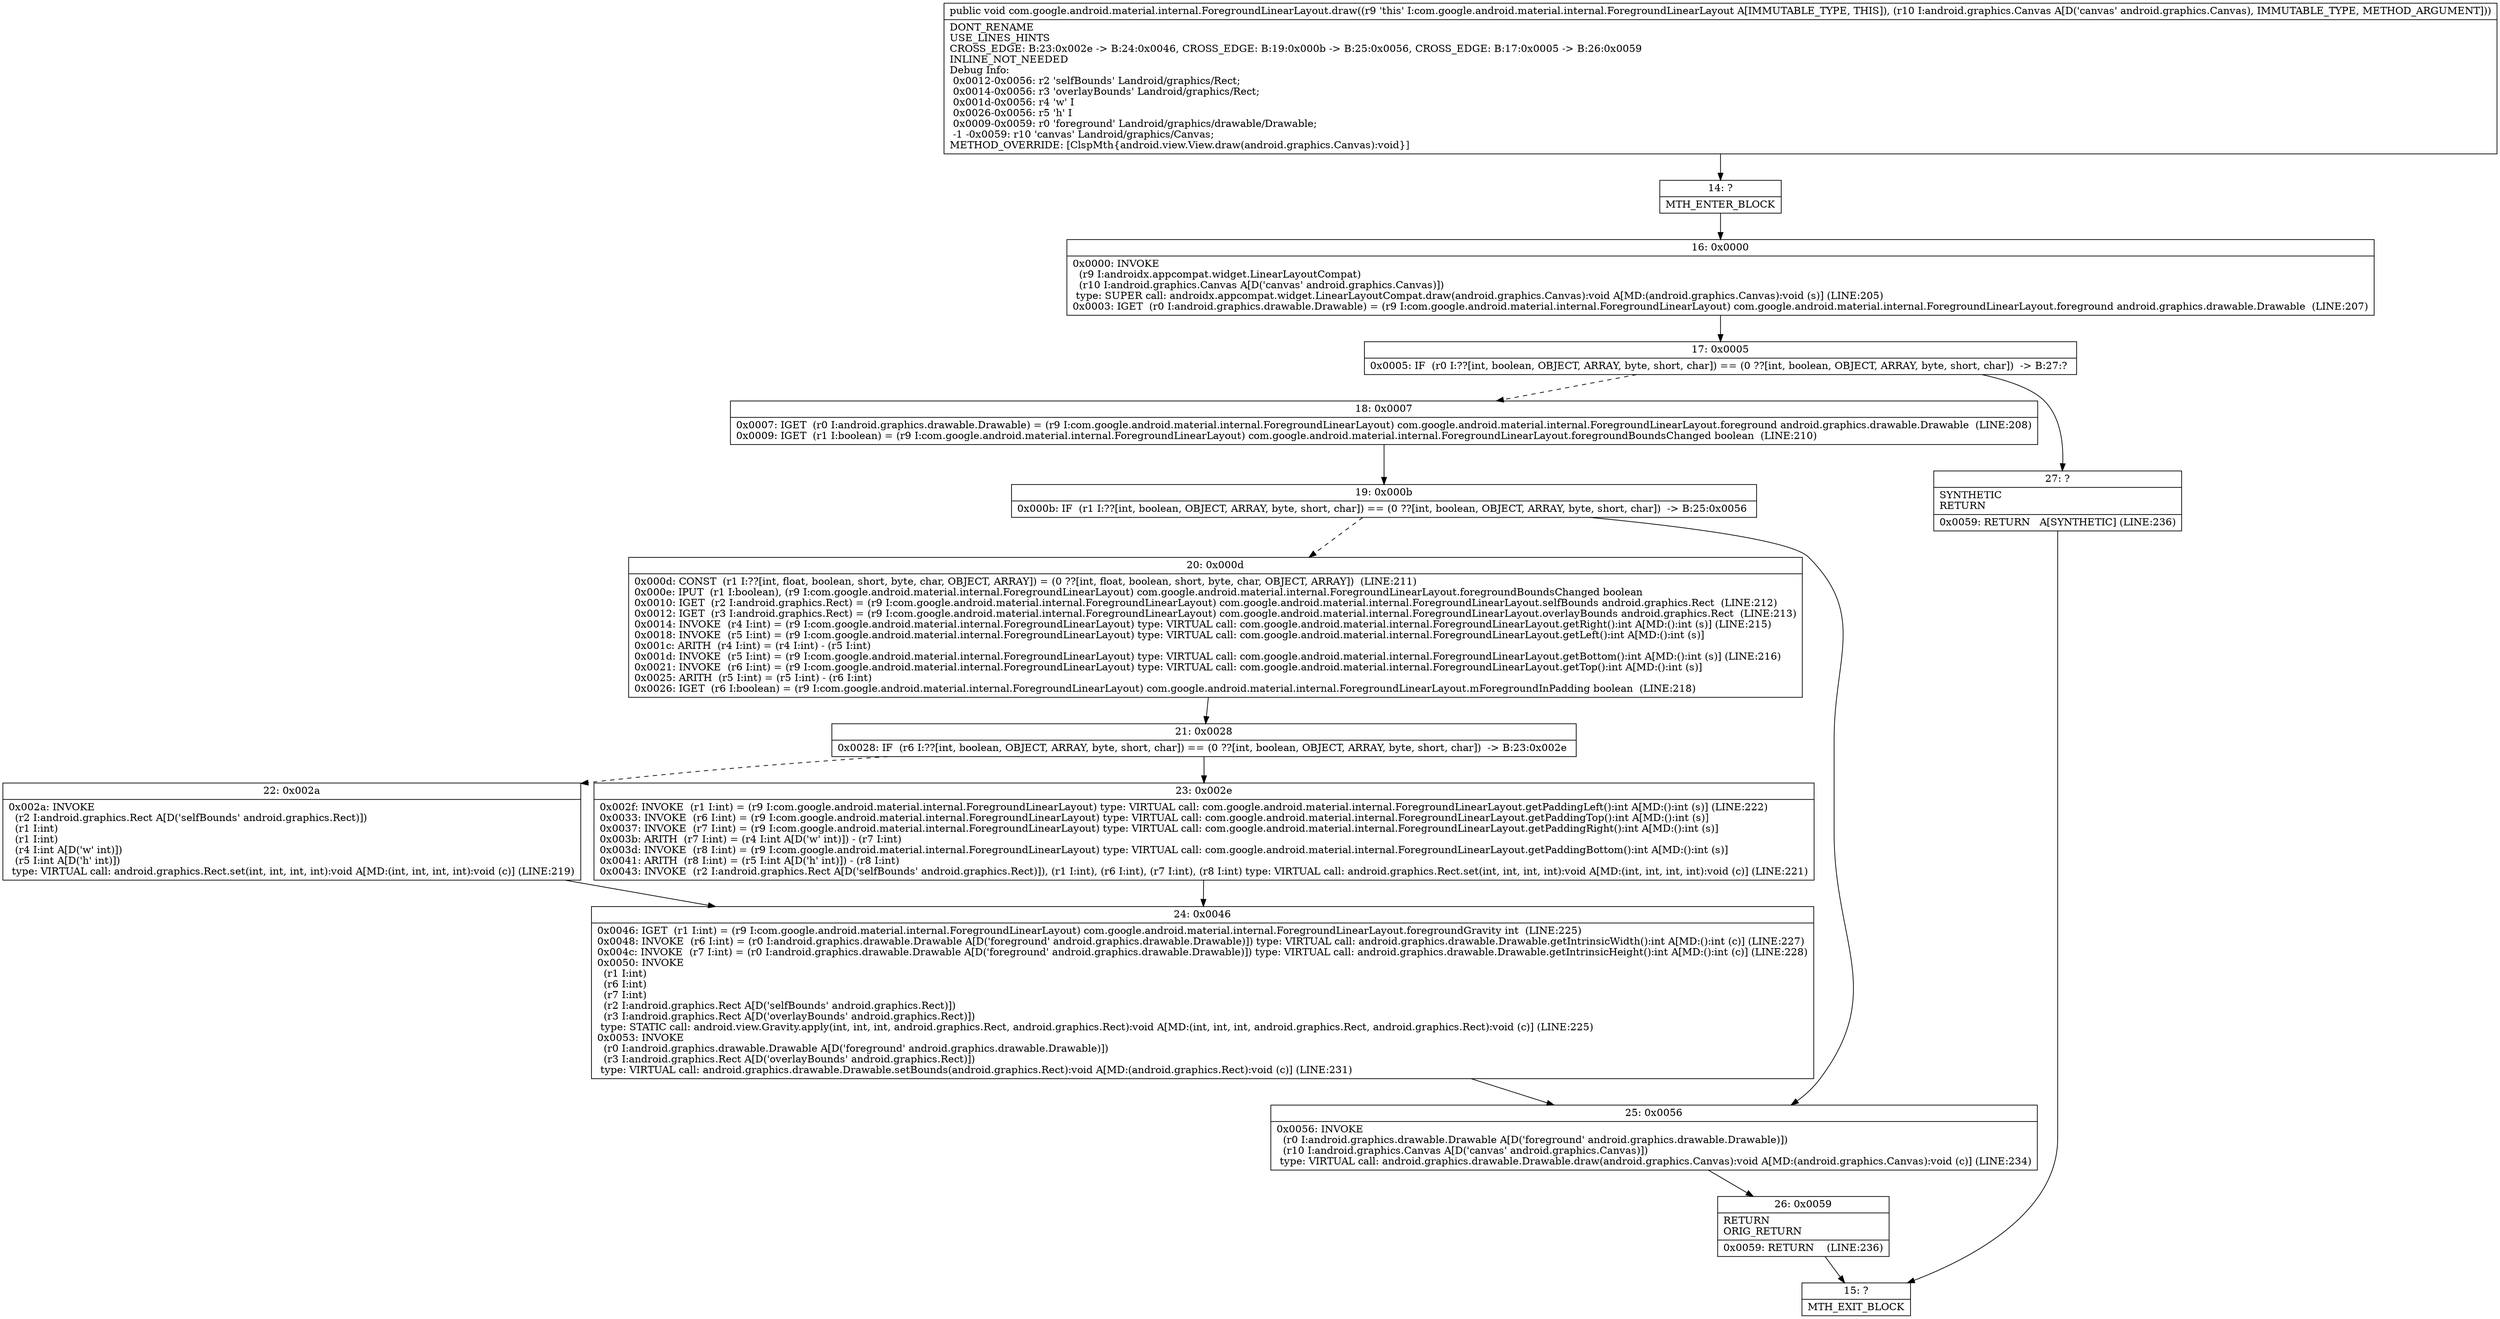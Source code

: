 digraph "CFG forcom.google.android.material.internal.ForegroundLinearLayout.draw(Landroid\/graphics\/Canvas;)V" {
Node_14 [shape=record,label="{14\:\ ?|MTH_ENTER_BLOCK\l}"];
Node_16 [shape=record,label="{16\:\ 0x0000|0x0000: INVOKE  \l  (r9 I:androidx.appcompat.widget.LinearLayoutCompat)\l  (r10 I:android.graphics.Canvas A[D('canvas' android.graphics.Canvas)])\l type: SUPER call: androidx.appcompat.widget.LinearLayoutCompat.draw(android.graphics.Canvas):void A[MD:(android.graphics.Canvas):void (s)] (LINE:205)\l0x0003: IGET  (r0 I:android.graphics.drawable.Drawable) = (r9 I:com.google.android.material.internal.ForegroundLinearLayout) com.google.android.material.internal.ForegroundLinearLayout.foreground android.graphics.drawable.Drawable  (LINE:207)\l}"];
Node_17 [shape=record,label="{17\:\ 0x0005|0x0005: IF  (r0 I:??[int, boolean, OBJECT, ARRAY, byte, short, char]) == (0 ??[int, boolean, OBJECT, ARRAY, byte, short, char])  \-\> B:27:? \l}"];
Node_18 [shape=record,label="{18\:\ 0x0007|0x0007: IGET  (r0 I:android.graphics.drawable.Drawable) = (r9 I:com.google.android.material.internal.ForegroundLinearLayout) com.google.android.material.internal.ForegroundLinearLayout.foreground android.graphics.drawable.Drawable  (LINE:208)\l0x0009: IGET  (r1 I:boolean) = (r9 I:com.google.android.material.internal.ForegroundLinearLayout) com.google.android.material.internal.ForegroundLinearLayout.foregroundBoundsChanged boolean  (LINE:210)\l}"];
Node_19 [shape=record,label="{19\:\ 0x000b|0x000b: IF  (r1 I:??[int, boolean, OBJECT, ARRAY, byte, short, char]) == (0 ??[int, boolean, OBJECT, ARRAY, byte, short, char])  \-\> B:25:0x0056 \l}"];
Node_20 [shape=record,label="{20\:\ 0x000d|0x000d: CONST  (r1 I:??[int, float, boolean, short, byte, char, OBJECT, ARRAY]) = (0 ??[int, float, boolean, short, byte, char, OBJECT, ARRAY])  (LINE:211)\l0x000e: IPUT  (r1 I:boolean), (r9 I:com.google.android.material.internal.ForegroundLinearLayout) com.google.android.material.internal.ForegroundLinearLayout.foregroundBoundsChanged boolean \l0x0010: IGET  (r2 I:android.graphics.Rect) = (r9 I:com.google.android.material.internal.ForegroundLinearLayout) com.google.android.material.internal.ForegroundLinearLayout.selfBounds android.graphics.Rect  (LINE:212)\l0x0012: IGET  (r3 I:android.graphics.Rect) = (r9 I:com.google.android.material.internal.ForegroundLinearLayout) com.google.android.material.internal.ForegroundLinearLayout.overlayBounds android.graphics.Rect  (LINE:213)\l0x0014: INVOKE  (r4 I:int) = (r9 I:com.google.android.material.internal.ForegroundLinearLayout) type: VIRTUAL call: com.google.android.material.internal.ForegroundLinearLayout.getRight():int A[MD:():int (s)] (LINE:215)\l0x0018: INVOKE  (r5 I:int) = (r9 I:com.google.android.material.internal.ForegroundLinearLayout) type: VIRTUAL call: com.google.android.material.internal.ForegroundLinearLayout.getLeft():int A[MD:():int (s)]\l0x001c: ARITH  (r4 I:int) = (r4 I:int) \- (r5 I:int) \l0x001d: INVOKE  (r5 I:int) = (r9 I:com.google.android.material.internal.ForegroundLinearLayout) type: VIRTUAL call: com.google.android.material.internal.ForegroundLinearLayout.getBottom():int A[MD:():int (s)] (LINE:216)\l0x0021: INVOKE  (r6 I:int) = (r9 I:com.google.android.material.internal.ForegroundLinearLayout) type: VIRTUAL call: com.google.android.material.internal.ForegroundLinearLayout.getTop():int A[MD:():int (s)]\l0x0025: ARITH  (r5 I:int) = (r5 I:int) \- (r6 I:int) \l0x0026: IGET  (r6 I:boolean) = (r9 I:com.google.android.material.internal.ForegroundLinearLayout) com.google.android.material.internal.ForegroundLinearLayout.mForegroundInPadding boolean  (LINE:218)\l}"];
Node_21 [shape=record,label="{21\:\ 0x0028|0x0028: IF  (r6 I:??[int, boolean, OBJECT, ARRAY, byte, short, char]) == (0 ??[int, boolean, OBJECT, ARRAY, byte, short, char])  \-\> B:23:0x002e \l}"];
Node_22 [shape=record,label="{22\:\ 0x002a|0x002a: INVOKE  \l  (r2 I:android.graphics.Rect A[D('selfBounds' android.graphics.Rect)])\l  (r1 I:int)\l  (r1 I:int)\l  (r4 I:int A[D('w' int)])\l  (r5 I:int A[D('h' int)])\l type: VIRTUAL call: android.graphics.Rect.set(int, int, int, int):void A[MD:(int, int, int, int):void (c)] (LINE:219)\l}"];
Node_24 [shape=record,label="{24\:\ 0x0046|0x0046: IGET  (r1 I:int) = (r9 I:com.google.android.material.internal.ForegroundLinearLayout) com.google.android.material.internal.ForegroundLinearLayout.foregroundGravity int  (LINE:225)\l0x0048: INVOKE  (r6 I:int) = (r0 I:android.graphics.drawable.Drawable A[D('foreground' android.graphics.drawable.Drawable)]) type: VIRTUAL call: android.graphics.drawable.Drawable.getIntrinsicWidth():int A[MD:():int (c)] (LINE:227)\l0x004c: INVOKE  (r7 I:int) = (r0 I:android.graphics.drawable.Drawable A[D('foreground' android.graphics.drawable.Drawable)]) type: VIRTUAL call: android.graphics.drawable.Drawable.getIntrinsicHeight():int A[MD:():int (c)] (LINE:228)\l0x0050: INVOKE  \l  (r1 I:int)\l  (r6 I:int)\l  (r7 I:int)\l  (r2 I:android.graphics.Rect A[D('selfBounds' android.graphics.Rect)])\l  (r3 I:android.graphics.Rect A[D('overlayBounds' android.graphics.Rect)])\l type: STATIC call: android.view.Gravity.apply(int, int, int, android.graphics.Rect, android.graphics.Rect):void A[MD:(int, int, int, android.graphics.Rect, android.graphics.Rect):void (c)] (LINE:225)\l0x0053: INVOKE  \l  (r0 I:android.graphics.drawable.Drawable A[D('foreground' android.graphics.drawable.Drawable)])\l  (r3 I:android.graphics.Rect A[D('overlayBounds' android.graphics.Rect)])\l type: VIRTUAL call: android.graphics.drawable.Drawable.setBounds(android.graphics.Rect):void A[MD:(android.graphics.Rect):void (c)] (LINE:231)\l}"];
Node_23 [shape=record,label="{23\:\ 0x002e|0x002f: INVOKE  (r1 I:int) = (r9 I:com.google.android.material.internal.ForegroundLinearLayout) type: VIRTUAL call: com.google.android.material.internal.ForegroundLinearLayout.getPaddingLeft():int A[MD:():int (s)] (LINE:222)\l0x0033: INVOKE  (r6 I:int) = (r9 I:com.google.android.material.internal.ForegroundLinearLayout) type: VIRTUAL call: com.google.android.material.internal.ForegroundLinearLayout.getPaddingTop():int A[MD:():int (s)]\l0x0037: INVOKE  (r7 I:int) = (r9 I:com.google.android.material.internal.ForegroundLinearLayout) type: VIRTUAL call: com.google.android.material.internal.ForegroundLinearLayout.getPaddingRight():int A[MD:():int (s)]\l0x003b: ARITH  (r7 I:int) = (r4 I:int A[D('w' int)]) \- (r7 I:int) \l0x003d: INVOKE  (r8 I:int) = (r9 I:com.google.android.material.internal.ForegroundLinearLayout) type: VIRTUAL call: com.google.android.material.internal.ForegroundLinearLayout.getPaddingBottom():int A[MD:():int (s)]\l0x0041: ARITH  (r8 I:int) = (r5 I:int A[D('h' int)]) \- (r8 I:int) \l0x0043: INVOKE  (r2 I:android.graphics.Rect A[D('selfBounds' android.graphics.Rect)]), (r1 I:int), (r6 I:int), (r7 I:int), (r8 I:int) type: VIRTUAL call: android.graphics.Rect.set(int, int, int, int):void A[MD:(int, int, int, int):void (c)] (LINE:221)\l}"];
Node_25 [shape=record,label="{25\:\ 0x0056|0x0056: INVOKE  \l  (r0 I:android.graphics.drawable.Drawable A[D('foreground' android.graphics.drawable.Drawable)])\l  (r10 I:android.graphics.Canvas A[D('canvas' android.graphics.Canvas)])\l type: VIRTUAL call: android.graphics.drawable.Drawable.draw(android.graphics.Canvas):void A[MD:(android.graphics.Canvas):void (c)] (LINE:234)\l}"];
Node_26 [shape=record,label="{26\:\ 0x0059|RETURN\lORIG_RETURN\l|0x0059: RETURN    (LINE:236)\l}"];
Node_15 [shape=record,label="{15\:\ ?|MTH_EXIT_BLOCK\l}"];
Node_27 [shape=record,label="{27\:\ ?|SYNTHETIC\lRETURN\l|0x0059: RETURN   A[SYNTHETIC] (LINE:236)\l}"];
MethodNode[shape=record,label="{public void com.google.android.material.internal.ForegroundLinearLayout.draw((r9 'this' I:com.google.android.material.internal.ForegroundLinearLayout A[IMMUTABLE_TYPE, THIS]), (r10 I:android.graphics.Canvas A[D('canvas' android.graphics.Canvas), IMMUTABLE_TYPE, METHOD_ARGUMENT]))  | DONT_RENAME\lUSE_LINES_HINTS\lCROSS_EDGE: B:23:0x002e \-\> B:24:0x0046, CROSS_EDGE: B:19:0x000b \-\> B:25:0x0056, CROSS_EDGE: B:17:0x0005 \-\> B:26:0x0059\lINLINE_NOT_NEEDED\lDebug Info:\l  0x0012\-0x0056: r2 'selfBounds' Landroid\/graphics\/Rect;\l  0x0014\-0x0056: r3 'overlayBounds' Landroid\/graphics\/Rect;\l  0x001d\-0x0056: r4 'w' I\l  0x0026\-0x0056: r5 'h' I\l  0x0009\-0x0059: r0 'foreground' Landroid\/graphics\/drawable\/Drawable;\l  \-1 \-0x0059: r10 'canvas' Landroid\/graphics\/Canvas;\lMETHOD_OVERRIDE: [ClspMth\{android.view.View.draw(android.graphics.Canvas):void\}]\l}"];
MethodNode -> Node_14;Node_14 -> Node_16;
Node_16 -> Node_17;
Node_17 -> Node_18[style=dashed];
Node_17 -> Node_27;
Node_18 -> Node_19;
Node_19 -> Node_20[style=dashed];
Node_19 -> Node_25;
Node_20 -> Node_21;
Node_21 -> Node_22[style=dashed];
Node_21 -> Node_23;
Node_22 -> Node_24;
Node_24 -> Node_25;
Node_23 -> Node_24;
Node_25 -> Node_26;
Node_26 -> Node_15;
Node_27 -> Node_15;
}

